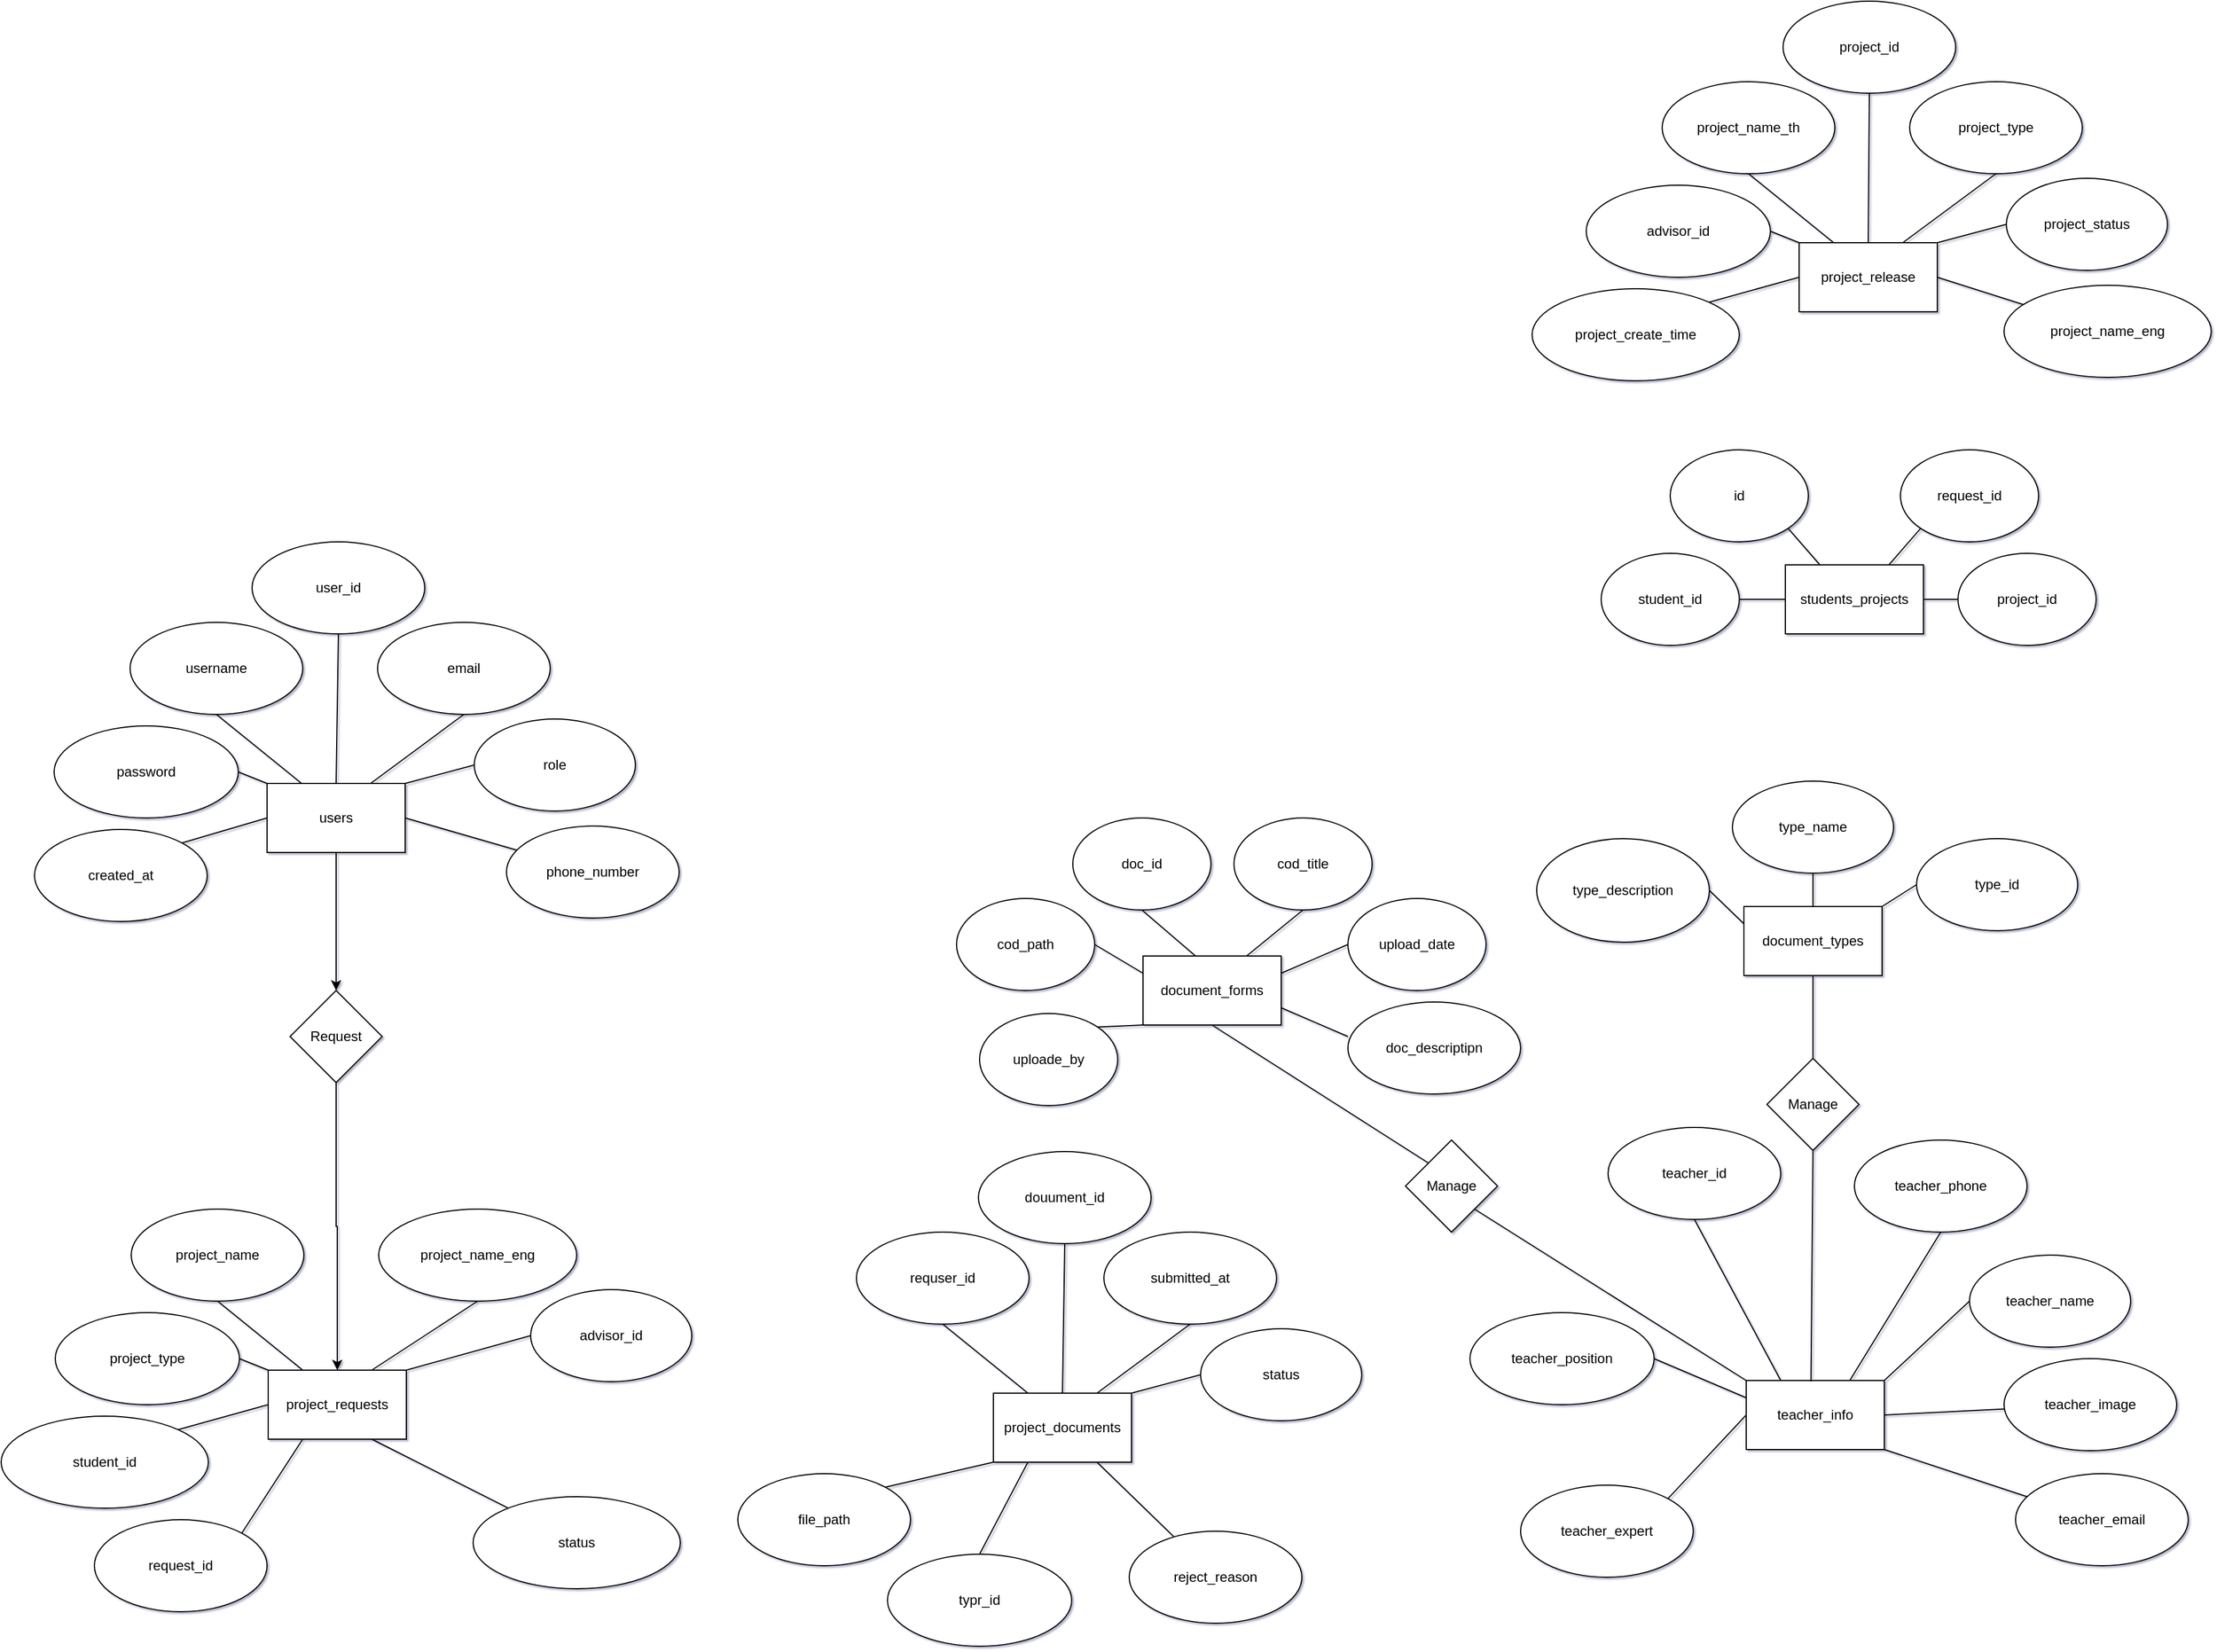<mxfile version="25.0.3">
  <diagram id="R2lEEEUBdFMjLlhIrx00" name="Page-1">
    <mxGraphModel dx="1867" dy="1242" grid="1" gridSize="10" guides="0" tooltips="1" connect="1" arrows="1" fold="1" page="0" pageScale="1" pageWidth="827" pageHeight="1169" math="0" shadow="1" extFonts="Permanent Marker^https://fonts.googleapis.com/css?family=Permanent+Marker">
      <root>
        <mxCell id="0" />
        <mxCell id="1" parent="0" />
        <mxCell id="ESzOXi0CgvDct79OvY_y-131" value="" style="edgeStyle=orthogonalEdgeStyle;rounded=0;orthogonalLoop=1;jettySize=auto;html=1;" edge="1" parent="1" source="ESzOXi0CgvDct79OvY_y-35" target="ESzOXi0CgvDct79OvY_y-130">
          <mxGeometry relative="1" as="geometry" />
        </mxCell>
        <mxCell id="ESzOXi0CgvDct79OvY_y-143" style="edgeStyle=orthogonalEdgeStyle;rounded=0;orthogonalLoop=1;jettySize=auto;html=1;exitX=0.5;exitY=1;exitDx=0;exitDy=0;entryX=0.5;entryY=0;entryDx=0;entryDy=0;" edge="1" parent="1" source="ESzOXi0CgvDct79OvY_y-130" target="ESzOXi0CgvDct79OvY_y-103">
          <mxGeometry relative="1" as="geometry" />
        </mxCell>
        <mxCell id="ESzOXi0CgvDct79OvY_y-130" value="Request" style="rhombus;whiteSpace=wrap;html=1;rounded=0;" vertex="1" parent="1">
          <mxGeometry x="521" y="1010" width="80" height="80" as="geometry" />
        </mxCell>
        <mxCell id="ESzOXi0CgvDct79OvY_y-134" value="" style="group" vertex="1" connectable="0" parent="1">
          <mxGeometry x="1604" y="828" width="470" height="170" as="geometry" />
        </mxCell>
        <mxCell id="ESzOXi0CgvDct79OvY_y-1" value="document_types" style="rounded=0;whiteSpace=wrap;" vertex="1" parent="ESzOXi0CgvDct79OvY_y-134">
          <mxGeometry x="180" y="109" width="120" height="60" as="geometry" />
        </mxCell>
        <mxCell id="ESzOXi0CgvDct79OvY_y-30" value="" style="rounded=0;orthogonalLoop=1;jettySize=auto;exitX=0;exitY=0.5;exitDx=0;exitDy=0;entryX=1;entryY=0;entryDx=0;entryDy=0;endArrow=none;endFill=0;" edge="1" parent="ESzOXi0CgvDct79OvY_y-134" source="ESzOXi0CgvDct79OvY_y-9" target="ESzOXi0CgvDct79OvY_y-1">
          <mxGeometry relative="1" as="geometry" />
        </mxCell>
        <mxCell id="ESzOXi0CgvDct79OvY_y-9" value="type_id" style="ellipse;whiteSpace=wrap;" vertex="1" parent="ESzOXi0CgvDct79OvY_y-134">
          <mxGeometry x="330" y="50" width="140" height="80" as="geometry" />
        </mxCell>
        <mxCell id="ESzOXi0CgvDct79OvY_y-29" value="" style="rounded=0;orthogonalLoop=1;jettySize=auto;exitX=0.5;exitY=1;exitDx=0;exitDy=0;entryX=0.5;entryY=0;entryDx=0;entryDy=0;endArrow=none;endFill=0;" edge="1" parent="ESzOXi0CgvDct79OvY_y-134" source="ESzOXi0CgvDct79OvY_y-10" target="ESzOXi0CgvDct79OvY_y-1">
          <mxGeometry relative="1" as="geometry" />
        </mxCell>
        <mxCell id="ESzOXi0CgvDct79OvY_y-10" value="type_name" style="ellipse;whiteSpace=wrap;" vertex="1" parent="ESzOXi0CgvDct79OvY_y-134">
          <mxGeometry x="170" width="140" height="80" as="geometry" />
        </mxCell>
        <mxCell id="ESzOXi0CgvDct79OvY_y-15" value="" style="rounded=0;orthogonalLoop=1;jettySize=auto;exitX=1;exitY=0.5;exitDx=0;exitDy=0;entryX=0;entryY=0.25;entryDx=0;entryDy=0;endArrow=none;endFill=0;" edge="1" parent="ESzOXi0CgvDct79OvY_y-134" source="ESzOXi0CgvDct79OvY_y-11" target="ESzOXi0CgvDct79OvY_y-1">
          <mxGeometry relative="1" as="geometry" />
        </mxCell>
        <mxCell id="ESzOXi0CgvDct79OvY_y-11" value="type_description" style="ellipse;whiteSpace=wrap;" vertex="1" parent="ESzOXi0CgvDct79OvY_y-134">
          <mxGeometry y="50" width="150" height="90" as="geometry" />
        </mxCell>
        <mxCell id="ESzOXi0CgvDct79OvY_y-135" value="" style="group" vertex="1" connectable="0" parent="1">
          <mxGeometry x="1596" y="1139" width="540" height="330" as="geometry" />
        </mxCell>
        <mxCell id="ESzOXi0CgvDct79OvY_y-27" value="" style="rounded=0;orthogonalLoop=1;jettySize=auto;exitX=1;exitY=0.5;exitDx=0;exitDy=0;endArrow=none;endFill=0;" edge="1" parent="ESzOXi0CgvDct79OvY_y-135" source="ESzOXi0CgvDct79OvY_y-2" target="ESzOXi0CgvDct79OvY_y-18">
          <mxGeometry relative="1" as="geometry" />
        </mxCell>
        <mxCell id="ESzOXi0CgvDct79OvY_y-2" value="teacher_info" style="rounded=0;whiteSpace=wrap;" vertex="1" parent="ESzOXi0CgvDct79OvY_y-135">
          <mxGeometry x="190" y="210" width="120" height="60" as="geometry" />
        </mxCell>
        <mxCell id="ESzOXi0CgvDct79OvY_y-31" value="" style="rounded=0;orthogonalLoop=1;jettySize=auto;exitX=0.5;exitY=1;exitDx=0;exitDy=0;entryX=0.75;entryY=0;entryDx=0;entryDy=0;endArrow=none;endFill=0;" edge="1" parent="ESzOXi0CgvDct79OvY_y-135" source="ESzOXi0CgvDct79OvY_y-12" target="ESzOXi0CgvDct79OvY_y-2">
          <mxGeometry relative="1" as="geometry" />
        </mxCell>
        <mxCell id="ESzOXi0CgvDct79OvY_y-12" value="teacher_phone" style="ellipse;whiteSpace=wrap;" vertex="1" parent="ESzOXi0CgvDct79OvY_y-135">
          <mxGeometry x="284" y="1" width="150" height="80" as="geometry" />
        </mxCell>
        <mxCell id="ESzOXi0CgvDct79OvY_y-25" value="" style="rounded=0;orthogonalLoop=1;jettySize=auto;exitX=0;exitY=0.5;exitDx=0;exitDy=0;entryX=1;entryY=0;entryDx=0;entryDy=0;endArrow=none;endFill=0;" edge="1" parent="ESzOXi0CgvDct79OvY_y-135" source="ESzOXi0CgvDct79OvY_y-17" target="ESzOXi0CgvDct79OvY_y-2">
          <mxGeometry relative="1" as="geometry" />
        </mxCell>
        <mxCell id="ESzOXi0CgvDct79OvY_y-17" value="teacher_name" style="ellipse;whiteSpace=wrap;" vertex="1" parent="ESzOXi0CgvDct79OvY_y-135">
          <mxGeometry x="384" y="101" width="140" height="80" as="geometry" />
        </mxCell>
        <mxCell id="ESzOXi0CgvDct79OvY_y-18" value="teacher_image" style="ellipse;whiteSpace=wrap;" vertex="1" parent="ESzOXi0CgvDct79OvY_y-135">
          <mxGeometry x="414" y="191" width="150" height="80" as="geometry" />
        </mxCell>
        <mxCell id="ESzOXi0CgvDct79OvY_y-23" value="" style="rounded=0;orthogonalLoop=1;jettySize=auto;exitX=1;exitY=0.5;exitDx=0;exitDy=0;entryX=0;entryY=0.25;entryDx=0;entryDy=0;endArrow=none;endFill=0;" edge="1" parent="ESzOXi0CgvDct79OvY_y-135" source="ESzOXi0CgvDct79OvY_y-19" target="ESzOXi0CgvDct79OvY_y-2">
          <mxGeometry relative="1" as="geometry" />
        </mxCell>
        <mxCell id="ESzOXi0CgvDct79OvY_y-19" value="teacher_position" style="ellipse;whiteSpace=wrap;" vertex="1" parent="ESzOXi0CgvDct79OvY_y-135">
          <mxGeometry x="-50" y="151" width="160" height="80" as="geometry" />
        </mxCell>
        <mxCell id="ESzOXi0CgvDct79OvY_y-26" value="" style="rounded=0;orthogonalLoop=1;jettySize=auto;exitX=1;exitY=0;exitDx=0;exitDy=0;entryX=0;entryY=0.5;entryDx=0;entryDy=0;endArrow=none;endFill=0;" edge="1" parent="ESzOXi0CgvDct79OvY_y-135" source="ESzOXi0CgvDct79OvY_y-20" target="ESzOXi0CgvDct79OvY_y-2">
          <mxGeometry relative="1" as="geometry" />
        </mxCell>
        <mxCell id="ESzOXi0CgvDct79OvY_y-20" value="teacher_expert" style="ellipse;whiteSpace=wrap;" vertex="1" parent="ESzOXi0CgvDct79OvY_y-135">
          <mxGeometry x="-6" y="301" width="150" height="80" as="geometry" />
        </mxCell>
        <mxCell id="ESzOXi0CgvDct79OvY_y-28" value="" style="rounded=0;orthogonalLoop=1;jettySize=auto;exitX=0.5;exitY=1;exitDx=0;exitDy=0;entryX=0.25;entryY=0;entryDx=0;entryDy=0;endArrow=none;endFill=0;" edge="1" parent="ESzOXi0CgvDct79OvY_y-135" source="ESzOXi0CgvDct79OvY_y-21" target="ESzOXi0CgvDct79OvY_y-2">
          <mxGeometry relative="1" as="geometry" />
        </mxCell>
        <mxCell id="ESzOXi0CgvDct79OvY_y-21" value="teacher_id" style="ellipse;whiteSpace=wrap;" vertex="1" parent="ESzOXi0CgvDct79OvY_y-135">
          <mxGeometry x="70" y="-10" width="150" height="80" as="geometry" />
        </mxCell>
        <mxCell id="ESzOXi0CgvDct79OvY_y-136" value="" style="group" vertex="1" connectable="0" parent="1">
          <mxGeometry x="1110" y="860" width="440" height="260" as="geometry" />
        </mxCell>
        <mxCell id="ESzOXi0CgvDct79OvY_y-51" value="document_forms" style="rounded=0;whiteSpace=wrap;" vertex="1" parent="ESzOXi0CgvDct79OvY_y-136">
          <mxGeometry x="152" y="120" width="120" height="60" as="geometry" />
        </mxCell>
        <mxCell id="ESzOXi0CgvDct79OvY_y-66" value="" style="rounded=0;orthogonalLoop=1;jettySize=auto;exitX=0.5;exitY=1;exitDx=0;exitDy=0;entryX=0.75;entryY=0;entryDx=0;entryDy=0;endArrow=none;endFill=0;" edge="1" parent="ESzOXi0CgvDct79OvY_y-136" source="ESzOXi0CgvDct79OvY_y-53" target="ESzOXi0CgvDct79OvY_y-51">
          <mxGeometry relative="1" as="geometry" />
        </mxCell>
        <mxCell id="ESzOXi0CgvDct79OvY_y-53" value="cod_title" style="ellipse;whiteSpace=wrap;" vertex="1" parent="ESzOXi0CgvDct79OvY_y-136">
          <mxGeometry x="231" width="120" height="80" as="geometry" />
        </mxCell>
        <mxCell id="ESzOXi0CgvDct79OvY_y-69" value="" style="rounded=0;orthogonalLoop=1;jettySize=auto;exitX=1;exitY=0;exitDx=0;exitDy=0;entryX=0;entryY=1;entryDx=0;entryDy=0;endArrow=none;endFill=0;" edge="1" parent="ESzOXi0CgvDct79OvY_y-136" source="ESzOXi0CgvDct79OvY_y-55" target="ESzOXi0CgvDct79OvY_y-51">
          <mxGeometry relative="1" as="geometry" />
        </mxCell>
        <mxCell id="ESzOXi0CgvDct79OvY_y-55" value="uploade_by" style="ellipse;whiteSpace=wrap;" vertex="1" parent="ESzOXi0CgvDct79OvY_y-136">
          <mxGeometry x="10" y="170" width="120" height="80" as="geometry" />
        </mxCell>
        <mxCell id="ESzOXi0CgvDct79OvY_y-70" value="" style="rounded=0;orthogonalLoop=1;jettySize=auto;entryX=1;entryY=0.75;entryDx=0;entryDy=0;endArrow=none;endFill=0;" edge="1" parent="ESzOXi0CgvDct79OvY_y-136" target="ESzOXi0CgvDct79OvY_y-51">
          <mxGeometry relative="1" as="geometry">
            <mxPoint x="330" y="190" as="sourcePoint" />
          </mxGeometry>
        </mxCell>
        <mxCell id="ESzOXi0CgvDct79OvY_y-57" value="doc_descriptipn" style="ellipse;whiteSpace=wrap;" vertex="1" parent="ESzOXi0CgvDct79OvY_y-136">
          <mxGeometry x="330" y="160" width="150" height="80" as="geometry" />
        </mxCell>
        <mxCell id="ESzOXi0CgvDct79OvY_y-67" value="" style="rounded=0;orthogonalLoop=1;jettySize=auto;exitX=1;exitY=0.5;exitDx=0;exitDy=0;entryX=0;entryY=0.25;entryDx=0;entryDy=0;endArrow=none;endFill=0;" edge="1" parent="ESzOXi0CgvDct79OvY_y-136" source="ESzOXi0CgvDct79OvY_y-58" target="ESzOXi0CgvDct79OvY_y-51">
          <mxGeometry relative="1" as="geometry" />
        </mxCell>
        <mxCell id="ESzOXi0CgvDct79OvY_y-58" value="cod_path" style="ellipse;whiteSpace=wrap;" vertex="1" parent="ESzOXi0CgvDct79OvY_y-136">
          <mxGeometry x="-10" y="70" width="120" height="80" as="geometry" />
        </mxCell>
        <mxCell id="ESzOXi0CgvDct79OvY_y-68" value="" style="rounded=0;orthogonalLoop=1;jettySize=auto;exitX=0;exitY=0.5;exitDx=0;exitDy=0;entryX=1;entryY=0.25;entryDx=0;entryDy=0;endArrow=none;endFill=0;" edge="1" parent="ESzOXi0CgvDct79OvY_y-136" source="ESzOXi0CgvDct79OvY_y-60" target="ESzOXi0CgvDct79OvY_y-51">
          <mxGeometry relative="1" as="geometry" />
        </mxCell>
        <mxCell id="ESzOXi0CgvDct79OvY_y-60" value="upload_date" style="ellipse;whiteSpace=wrap;" vertex="1" parent="ESzOXi0CgvDct79OvY_y-136">
          <mxGeometry x="330" y="70" width="120" height="80" as="geometry" />
        </mxCell>
        <mxCell id="ESzOXi0CgvDct79OvY_y-64" value="doc_id" style="ellipse;whiteSpace=wrap;" vertex="1" parent="ESzOXi0CgvDct79OvY_y-136">
          <mxGeometry x="91" width="120" height="80" as="geometry" />
        </mxCell>
        <mxCell id="ESzOXi0CgvDct79OvY_y-65" value="" style="rounded=0;orthogonalLoop=1;jettySize=auto;exitX=0.5;exitY=1;exitDx=0;exitDy=0;entryX=0.38;entryY=0;entryDx=0;entryDy=0;entryPerimeter=0;endArrow=none;endFill=0;" edge="1" parent="ESzOXi0CgvDct79OvY_y-136" source="ESzOXi0CgvDct79OvY_y-64" target="ESzOXi0CgvDct79OvY_y-51">
          <mxGeometry relative="1" as="geometry" />
        </mxCell>
        <mxCell id="ESzOXi0CgvDct79OvY_y-137" value="" style="group" vertex="1" connectable="0" parent="1">
          <mxGeometry x="299" y="620" width="560" height="330" as="geometry" />
        </mxCell>
        <mxCell id="ESzOXi0CgvDct79OvY_y-34" value="" style="rounded=0;orthogonalLoop=1;jettySize=auto;exitX=1;exitY=0.5;exitDx=0;exitDy=0;endArrow=none;endFill=0;" edge="1" parent="ESzOXi0CgvDct79OvY_y-137" source="ESzOXi0CgvDct79OvY_y-35" target="ESzOXi0CgvDct79OvY_y-42">
          <mxGeometry relative="1" as="geometry" />
        </mxCell>
        <mxCell id="ESzOXi0CgvDct79OvY_y-35" value="users" style="rounded=0;whiteSpace=wrap;" vertex="1" parent="ESzOXi0CgvDct79OvY_y-137">
          <mxGeometry x="202" y="210" width="120" height="60" as="geometry" />
        </mxCell>
        <mxCell id="ESzOXi0CgvDct79OvY_y-36" value="" style="rounded=0;orthogonalLoop=1;jettySize=auto;exitX=0.5;exitY=1;exitDx=0;exitDy=0;entryX=0.75;entryY=0;entryDx=0;entryDy=0;endArrow=none;endFill=0;" edge="1" parent="ESzOXi0CgvDct79OvY_y-137" source="ESzOXi0CgvDct79OvY_y-37" target="ESzOXi0CgvDct79OvY_y-35">
          <mxGeometry relative="1" as="geometry" />
        </mxCell>
        <mxCell id="ESzOXi0CgvDct79OvY_y-37" value="email" style="ellipse;whiteSpace=wrap;" vertex="1" parent="ESzOXi0CgvDct79OvY_y-137">
          <mxGeometry x="298" y="70" width="150" height="80" as="geometry" />
        </mxCell>
        <mxCell id="ESzOXi0CgvDct79OvY_y-38" value="" style="rounded=0;orthogonalLoop=1;jettySize=auto;exitX=0.5;exitY=1;exitDx=0;exitDy=0;entryX=0.25;entryY=0;entryDx=0;entryDy=0;endArrow=none;endFill=0;" edge="1" parent="ESzOXi0CgvDct79OvY_y-137" source="ESzOXi0CgvDct79OvY_y-39" target="ESzOXi0CgvDct79OvY_y-35">
          <mxGeometry relative="1" as="geometry" />
        </mxCell>
        <mxCell id="ESzOXi0CgvDct79OvY_y-39" value="username" style="ellipse;whiteSpace=wrap;" vertex="1" parent="ESzOXi0CgvDct79OvY_y-137">
          <mxGeometry x="83" y="70" width="150" height="80" as="geometry" />
        </mxCell>
        <mxCell id="ESzOXi0CgvDct79OvY_y-40" value="" style="rounded=0;orthogonalLoop=1;jettySize=auto;exitX=0;exitY=0.5;exitDx=0;exitDy=0;entryX=1;entryY=0;entryDx=0;entryDy=0;endArrow=none;endFill=0;" edge="1" parent="ESzOXi0CgvDct79OvY_y-137" source="ESzOXi0CgvDct79OvY_y-41" target="ESzOXi0CgvDct79OvY_y-35">
          <mxGeometry relative="1" as="geometry" />
        </mxCell>
        <mxCell id="ESzOXi0CgvDct79OvY_y-41" value="role" style="ellipse;whiteSpace=wrap;" vertex="1" parent="ESzOXi0CgvDct79OvY_y-137">
          <mxGeometry x="382" y="154" width="140" height="80" as="geometry" />
        </mxCell>
        <mxCell id="ESzOXi0CgvDct79OvY_y-42" value="phone_number" style="ellipse;whiteSpace=wrap;" vertex="1" parent="ESzOXi0CgvDct79OvY_y-137">
          <mxGeometry x="410" y="247" width="150" height="80" as="geometry" />
        </mxCell>
        <mxCell id="ESzOXi0CgvDct79OvY_y-43" value="" style="rounded=0;orthogonalLoop=1;jettySize=auto;exitX=1;exitY=0.5;exitDx=0;exitDy=0;entryX=0;entryY=0;entryDx=0;entryDy=0;endArrow=none;endFill=0;" edge="1" parent="ESzOXi0CgvDct79OvY_y-137" source="ESzOXi0CgvDct79OvY_y-44" target="ESzOXi0CgvDct79OvY_y-35">
          <mxGeometry relative="1" as="geometry" />
        </mxCell>
        <mxCell id="ESzOXi0CgvDct79OvY_y-44" value="password" style="ellipse;whiteSpace=wrap;" vertex="1" parent="ESzOXi0CgvDct79OvY_y-137">
          <mxGeometry x="17" y="160" width="160" height="80" as="geometry" />
        </mxCell>
        <mxCell id="ESzOXi0CgvDct79OvY_y-45" value="" style="rounded=0;orthogonalLoop=1;jettySize=auto;exitX=1;exitY=0;exitDx=0;exitDy=0;entryX=0;entryY=0.5;entryDx=0;entryDy=0;endArrow=none;endFill=0;" edge="1" parent="ESzOXi0CgvDct79OvY_y-137" source="ESzOXi0CgvDct79OvY_y-46" target="ESzOXi0CgvDct79OvY_y-35">
          <mxGeometry relative="1" as="geometry" />
        </mxCell>
        <mxCell id="ESzOXi0CgvDct79OvY_y-46" value="created_at" style="ellipse;whiteSpace=wrap;" vertex="1" parent="ESzOXi0CgvDct79OvY_y-137">
          <mxGeometry y="250" width="150" height="80" as="geometry" />
        </mxCell>
        <mxCell id="ESzOXi0CgvDct79OvY_y-47" value="" style="rounded=0;orthogonalLoop=1;jettySize=auto;exitX=0.5;exitY=1;exitDx=0;exitDy=0;entryX=0.5;entryY=0;entryDx=0;entryDy=0;endArrow=none;endFill=0;" edge="1" parent="ESzOXi0CgvDct79OvY_y-137" source="ESzOXi0CgvDct79OvY_y-48" target="ESzOXi0CgvDct79OvY_y-35">
          <mxGeometry relative="1" as="geometry" />
        </mxCell>
        <mxCell id="ESzOXi0CgvDct79OvY_y-48" value="user_id" style="ellipse;whiteSpace=wrap;" vertex="1" parent="ESzOXi0CgvDct79OvY_y-137">
          <mxGeometry x="189" width="150" height="80" as="geometry" />
        </mxCell>
        <mxCell id="ESzOXi0CgvDct79OvY_y-138" value="" style="group" vertex="1" connectable="0" parent="1">
          <mxGeometry x="930" y="1150" width="560" height="330" as="geometry" />
        </mxCell>
        <mxCell id="ESzOXi0CgvDct79OvY_y-72" value="project_documents" style="rounded=0;whiteSpace=wrap;" vertex="1" parent="ESzOXi0CgvDct79OvY_y-138">
          <mxGeometry x="202" y="210" width="120" height="60" as="geometry" />
        </mxCell>
        <mxCell id="ESzOXi0CgvDct79OvY_y-73" value="" style="rounded=0;orthogonalLoop=1;jettySize=auto;exitX=0.5;exitY=1;exitDx=0;exitDy=0;entryX=0.75;entryY=0;entryDx=0;entryDy=0;endArrow=none;endFill=0;" edge="1" parent="ESzOXi0CgvDct79OvY_y-138" source="ESzOXi0CgvDct79OvY_y-74" target="ESzOXi0CgvDct79OvY_y-72">
          <mxGeometry relative="1" as="geometry" />
        </mxCell>
        <mxCell id="ESzOXi0CgvDct79OvY_y-74" value="submitted_at" style="ellipse;whiteSpace=wrap;" vertex="1" parent="ESzOXi0CgvDct79OvY_y-138">
          <mxGeometry x="298" y="70" width="150" height="80" as="geometry" />
        </mxCell>
        <mxCell id="ESzOXi0CgvDct79OvY_y-75" value="" style="rounded=0;orthogonalLoop=1;jettySize=auto;exitX=0.5;exitY=1;exitDx=0;exitDy=0;entryX=0.25;entryY=0;entryDx=0;entryDy=0;endArrow=none;endFill=0;" edge="1" parent="ESzOXi0CgvDct79OvY_y-138" source="ESzOXi0CgvDct79OvY_y-76" target="ESzOXi0CgvDct79OvY_y-72">
          <mxGeometry relative="1" as="geometry" />
        </mxCell>
        <mxCell id="ESzOXi0CgvDct79OvY_y-76" value="requser_id" style="ellipse;whiteSpace=wrap;" vertex="1" parent="ESzOXi0CgvDct79OvY_y-138">
          <mxGeometry x="83" y="70" width="150" height="80" as="geometry" />
        </mxCell>
        <mxCell id="ESzOXi0CgvDct79OvY_y-77" value="" style="rounded=0;orthogonalLoop=1;jettySize=auto;exitX=0;exitY=0.5;exitDx=0;exitDy=0;entryX=1;entryY=0;entryDx=0;entryDy=0;endArrow=none;endFill=0;" edge="1" parent="ESzOXi0CgvDct79OvY_y-138" source="ESzOXi0CgvDct79OvY_y-78" target="ESzOXi0CgvDct79OvY_y-72">
          <mxGeometry relative="1" as="geometry" />
        </mxCell>
        <mxCell id="ESzOXi0CgvDct79OvY_y-78" value="status" style="ellipse;whiteSpace=wrap;" vertex="1" parent="ESzOXi0CgvDct79OvY_y-138">
          <mxGeometry x="382" y="154" width="140" height="80" as="geometry" />
        </mxCell>
        <mxCell id="ESzOXi0CgvDct79OvY_y-84" value="" style="rounded=0;orthogonalLoop=1;jettySize=auto;exitX=0.5;exitY=1;exitDx=0;exitDy=0;entryX=0.5;entryY=0;entryDx=0;entryDy=0;endArrow=none;endFill=0;" edge="1" parent="ESzOXi0CgvDct79OvY_y-138" source="ESzOXi0CgvDct79OvY_y-85" target="ESzOXi0CgvDct79OvY_y-72">
          <mxGeometry relative="1" as="geometry" />
        </mxCell>
        <mxCell id="ESzOXi0CgvDct79OvY_y-85" value="douument_id" style="ellipse;whiteSpace=wrap;" vertex="1" parent="ESzOXi0CgvDct79OvY_y-138">
          <mxGeometry x="189" width="150" height="80" as="geometry" />
        </mxCell>
        <mxCell id="ESzOXi0CgvDct79OvY_y-139" value="" style="group" vertex="1" connectable="0" parent="1">
          <mxGeometry x="1600" y="150" width="590" height="330" as="geometry" />
        </mxCell>
        <mxCell id="ESzOXi0CgvDct79OvY_y-86" value="" style="rounded=0;orthogonalLoop=1;jettySize=auto;exitX=1;exitY=0.5;exitDx=0;exitDy=0;endArrow=none;endFill=0;" edge="1" parent="ESzOXi0CgvDct79OvY_y-139" source="ESzOXi0CgvDct79OvY_y-87" target="ESzOXi0CgvDct79OvY_y-94">
          <mxGeometry relative="1" as="geometry" />
        </mxCell>
        <mxCell id="ESzOXi0CgvDct79OvY_y-87" value="project_release" style="rounded=0;whiteSpace=wrap;" vertex="1" parent="ESzOXi0CgvDct79OvY_y-139">
          <mxGeometry x="232" y="210" width="120" height="60" as="geometry" />
        </mxCell>
        <mxCell id="ESzOXi0CgvDct79OvY_y-88" value="" style="rounded=0;orthogonalLoop=1;jettySize=auto;exitX=0.5;exitY=1;exitDx=0;exitDy=0;entryX=0.75;entryY=0;entryDx=0;entryDy=0;endArrow=none;endFill=0;" edge="1" parent="ESzOXi0CgvDct79OvY_y-139" source="ESzOXi0CgvDct79OvY_y-89" target="ESzOXi0CgvDct79OvY_y-87">
          <mxGeometry relative="1" as="geometry" />
        </mxCell>
        <mxCell id="ESzOXi0CgvDct79OvY_y-89" value="project_type" style="ellipse;whiteSpace=wrap;" vertex="1" parent="ESzOXi0CgvDct79OvY_y-139">
          <mxGeometry x="328" y="70" width="150" height="80" as="geometry" />
        </mxCell>
        <mxCell id="ESzOXi0CgvDct79OvY_y-90" value="" style="rounded=0;orthogonalLoop=1;jettySize=auto;exitX=0.5;exitY=1;exitDx=0;exitDy=0;entryX=0.25;entryY=0;entryDx=0;entryDy=0;endArrow=none;endFill=0;" edge="1" parent="ESzOXi0CgvDct79OvY_y-139" source="ESzOXi0CgvDct79OvY_y-91" target="ESzOXi0CgvDct79OvY_y-87">
          <mxGeometry relative="1" as="geometry" />
        </mxCell>
        <mxCell id="ESzOXi0CgvDct79OvY_y-91" value="project_name_th" style="ellipse;whiteSpace=wrap;" vertex="1" parent="ESzOXi0CgvDct79OvY_y-139">
          <mxGeometry x="113" y="70" width="150" height="80" as="geometry" />
        </mxCell>
        <mxCell id="ESzOXi0CgvDct79OvY_y-92" value="" style="rounded=0;orthogonalLoop=1;jettySize=auto;exitX=0;exitY=0.5;exitDx=0;exitDy=0;entryX=1;entryY=0;entryDx=0;entryDy=0;endArrow=none;endFill=0;" edge="1" parent="ESzOXi0CgvDct79OvY_y-139" source="ESzOXi0CgvDct79OvY_y-93" target="ESzOXi0CgvDct79OvY_y-87">
          <mxGeometry relative="1" as="geometry" />
        </mxCell>
        <mxCell id="ESzOXi0CgvDct79OvY_y-93" value="project_status" style="ellipse;whiteSpace=wrap;" vertex="1" parent="ESzOXi0CgvDct79OvY_y-139">
          <mxGeometry x="412" y="154" width="140" height="80" as="geometry" />
        </mxCell>
        <mxCell id="ESzOXi0CgvDct79OvY_y-94" value="project_name_eng" style="ellipse;whiteSpace=wrap;" vertex="1" parent="ESzOXi0CgvDct79OvY_y-139">
          <mxGeometry x="410" y="247" width="180" height="80" as="geometry" />
        </mxCell>
        <mxCell id="ESzOXi0CgvDct79OvY_y-95" value="" style="rounded=0;orthogonalLoop=1;jettySize=auto;exitX=1;exitY=0.5;exitDx=0;exitDy=0;entryX=0;entryY=0;entryDx=0;entryDy=0;endArrow=none;endFill=0;" edge="1" parent="ESzOXi0CgvDct79OvY_y-139" source="ESzOXi0CgvDct79OvY_y-96" target="ESzOXi0CgvDct79OvY_y-87">
          <mxGeometry relative="1" as="geometry" />
        </mxCell>
        <mxCell id="ESzOXi0CgvDct79OvY_y-96" value="advisor_id" style="ellipse;whiteSpace=wrap;" vertex="1" parent="ESzOXi0CgvDct79OvY_y-139">
          <mxGeometry x="47" y="160" width="160" height="80" as="geometry" />
        </mxCell>
        <mxCell id="ESzOXi0CgvDct79OvY_y-97" value="" style="rounded=0;orthogonalLoop=1;jettySize=auto;exitX=1;exitY=0;exitDx=0;exitDy=0;entryX=0;entryY=0.5;entryDx=0;entryDy=0;endArrow=none;endFill=0;" edge="1" parent="ESzOXi0CgvDct79OvY_y-139" source="ESzOXi0CgvDct79OvY_y-98" target="ESzOXi0CgvDct79OvY_y-87">
          <mxGeometry relative="1" as="geometry" />
        </mxCell>
        <mxCell id="ESzOXi0CgvDct79OvY_y-98" value="project_create_time" style="ellipse;whiteSpace=wrap;" vertex="1" parent="ESzOXi0CgvDct79OvY_y-139">
          <mxGeometry y="250" width="180" height="80" as="geometry" />
        </mxCell>
        <mxCell id="ESzOXi0CgvDct79OvY_y-99" value="" style="rounded=0;orthogonalLoop=1;jettySize=auto;exitX=0.5;exitY=1;exitDx=0;exitDy=0;entryX=0.5;entryY=0;entryDx=0;entryDy=0;endArrow=none;endFill=0;" edge="1" parent="ESzOXi0CgvDct79OvY_y-139" source="ESzOXi0CgvDct79OvY_y-100" target="ESzOXi0CgvDct79OvY_y-87">
          <mxGeometry relative="1" as="geometry" />
        </mxCell>
        <mxCell id="ESzOXi0CgvDct79OvY_y-100" value="project_id" style="ellipse;whiteSpace=wrap;" vertex="1" parent="ESzOXi0CgvDct79OvY_y-139">
          <mxGeometry x="218" width="150" height="80" as="geometry" />
        </mxCell>
        <mxCell id="ESzOXi0CgvDct79OvY_y-140" value="" style="group" vertex="1" connectable="0" parent="1">
          <mxGeometry x="1660" y="540" width="430" height="170" as="geometry" />
        </mxCell>
        <mxCell id="ESzOXi0CgvDct79OvY_y-8" value="students_projects" style="rounded=0;whiteSpace=wrap;" vertex="1" parent="ESzOXi0CgvDct79OvY_y-140">
          <mxGeometry x="160" y="100" width="120" height="60" as="geometry" />
        </mxCell>
        <mxCell id="ESzOXi0CgvDct79OvY_y-129" value="" style="rounded=0;orthogonalLoop=1;jettySize=auto;exitX=1;exitY=1;exitDx=0;exitDy=0;entryX=0.25;entryY=0;entryDx=0;entryDy=0;endArrow=none;endFill=0;" edge="1" parent="ESzOXi0CgvDct79OvY_y-140" source="ESzOXi0CgvDct79OvY_y-117" target="ESzOXi0CgvDct79OvY_y-8">
          <mxGeometry relative="1" as="geometry" />
        </mxCell>
        <mxCell id="ESzOXi0CgvDct79OvY_y-117" value="id" style="ellipse;whiteSpace=wrap;" vertex="1" parent="ESzOXi0CgvDct79OvY_y-140">
          <mxGeometry x="60" width="120" height="80" as="geometry" />
        </mxCell>
        <mxCell id="ESzOXi0CgvDct79OvY_y-126" value="" style="rounded=0;orthogonalLoop=1;jettySize=auto;exitX=0;exitY=1;exitDx=0;exitDy=0;entryX=0.75;entryY=0;entryDx=0;entryDy=0;endArrow=none;endFill=0;" edge="1" parent="ESzOXi0CgvDct79OvY_y-140" source="ESzOXi0CgvDct79OvY_y-118" target="ESzOXi0CgvDct79OvY_y-8">
          <mxGeometry relative="1" as="geometry" />
        </mxCell>
        <mxCell id="ESzOXi0CgvDct79OvY_y-118" value="request_id" style="ellipse;whiteSpace=wrap;" vertex="1" parent="ESzOXi0CgvDct79OvY_y-140">
          <mxGeometry x="260" width="120" height="80" as="geometry" />
        </mxCell>
        <mxCell id="ESzOXi0CgvDct79OvY_y-128" value="" style="rounded=0;orthogonalLoop=1;jettySize=auto;exitX=1;exitY=0.5;exitDx=0;exitDy=0;entryX=0;entryY=0.5;entryDx=0;entryDy=0;endArrow=none;endFill=0;" edge="1" parent="ESzOXi0CgvDct79OvY_y-140" source="ESzOXi0CgvDct79OvY_y-119" target="ESzOXi0CgvDct79OvY_y-8">
          <mxGeometry relative="1" as="geometry" />
        </mxCell>
        <mxCell id="ESzOXi0CgvDct79OvY_y-119" value="student_id" style="ellipse;whiteSpace=wrap;" vertex="1" parent="ESzOXi0CgvDct79OvY_y-140">
          <mxGeometry y="90" width="120" height="80" as="geometry" />
        </mxCell>
        <mxCell id="ESzOXi0CgvDct79OvY_y-124" value="" style="rounded=0;orthogonalLoop=1;jettySize=auto;exitX=0;exitY=0.5;exitDx=0;exitDy=0;endArrow=none;endFill=0;" edge="1" parent="ESzOXi0CgvDct79OvY_y-140" source="ESzOXi0CgvDct79OvY_y-120" target="ESzOXi0CgvDct79OvY_y-8">
          <mxGeometry relative="1" as="geometry" />
        </mxCell>
        <mxCell id="ESzOXi0CgvDct79OvY_y-120" value="project_id" style="ellipse;whiteSpace=wrap;" vertex="1" parent="ESzOXi0CgvDct79OvY_y-140">
          <mxGeometry x="310" y="90" width="120" height="80" as="geometry" />
        </mxCell>
        <mxCell id="ESzOXi0CgvDct79OvY_y-141" value="" style="group" vertex="1" connectable="0" parent="1">
          <mxGeometry x="270" y="1200" width="590" height="350" as="geometry" />
        </mxCell>
        <mxCell id="ESzOXi0CgvDct79OvY_y-102" value="" style="rounded=0;orthogonalLoop=1;jettySize=auto;exitX=0.75;exitY=1;exitDx=0;exitDy=0;endArrow=none;endFill=0;" edge="1" parent="ESzOXi0CgvDct79OvY_y-141" source="ESzOXi0CgvDct79OvY_y-103" target="ESzOXi0CgvDct79OvY_y-110">
          <mxGeometry relative="1" as="geometry" />
        </mxCell>
        <mxCell id="ESzOXi0CgvDct79OvY_y-103" value="project_requests" style="rounded=0;whiteSpace=wrap;container=0;" vertex="1" parent="ESzOXi0CgvDct79OvY_y-141">
          <mxGeometry x="232" y="140" width="120" height="60" as="geometry" />
        </mxCell>
        <mxCell id="ESzOXi0CgvDct79OvY_y-104" value="" style="rounded=0;orthogonalLoop=1;jettySize=auto;exitX=0.5;exitY=1;exitDx=0;exitDy=0;entryX=0.75;entryY=0;entryDx=0;entryDy=0;endArrow=none;endFill=0;" edge="1" parent="ESzOXi0CgvDct79OvY_y-141" source="ESzOXi0CgvDct79OvY_y-105" target="ESzOXi0CgvDct79OvY_y-103">
          <mxGeometry relative="1" as="geometry" />
        </mxCell>
        <mxCell id="ESzOXi0CgvDct79OvY_y-105" value="project_name_eng" style="ellipse;whiteSpace=wrap;container=0;" vertex="1" parent="ESzOXi0CgvDct79OvY_y-141">
          <mxGeometry x="328" width="172" height="80" as="geometry" />
        </mxCell>
        <mxCell id="ESzOXi0CgvDct79OvY_y-106" value="" style="rounded=0;orthogonalLoop=1;jettySize=auto;exitX=0.5;exitY=1;exitDx=0;exitDy=0;entryX=0.25;entryY=0;entryDx=0;entryDy=0;endArrow=none;endFill=0;" edge="1" parent="ESzOXi0CgvDct79OvY_y-141" source="ESzOXi0CgvDct79OvY_y-107" target="ESzOXi0CgvDct79OvY_y-103">
          <mxGeometry relative="1" as="geometry" />
        </mxCell>
        <mxCell id="ESzOXi0CgvDct79OvY_y-107" value="project_name" style="ellipse;whiteSpace=wrap;container=0;" vertex="1" parent="ESzOXi0CgvDct79OvY_y-141">
          <mxGeometry x="113" width="150" height="80" as="geometry" />
        </mxCell>
        <mxCell id="ESzOXi0CgvDct79OvY_y-108" value="" style="rounded=0;orthogonalLoop=1;jettySize=auto;exitX=0;exitY=0.5;exitDx=0;exitDy=0;entryX=1;entryY=0;entryDx=0;entryDy=0;endArrow=none;endFill=0;" edge="1" parent="ESzOXi0CgvDct79OvY_y-141" source="ESzOXi0CgvDct79OvY_y-109" target="ESzOXi0CgvDct79OvY_y-103">
          <mxGeometry relative="1" as="geometry" />
        </mxCell>
        <mxCell id="ESzOXi0CgvDct79OvY_y-109" value="advisor_id" style="ellipse;whiteSpace=wrap;container=0;" vertex="1" parent="ESzOXi0CgvDct79OvY_y-141">
          <mxGeometry x="460" y="70" width="140" height="80" as="geometry" />
        </mxCell>
        <mxCell id="ESzOXi0CgvDct79OvY_y-110" value="status" style="ellipse;whiteSpace=wrap;container=0;" vertex="1" parent="ESzOXi0CgvDct79OvY_y-141">
          <mxGeometry x="410" y="250" width="180" height="80" as="geometry" />
        </mxCell>
        <mxCell id="ESzOXi0CgvDct79OvY_y-111" value="" style="rounded=0;orthogonalLoop=1;jettySize=auto;exitX=1;exitY=0.5;exitDx=0;exitDy=0;entryX=0;entryY=0;entryDx=0;entryDy=0;endArrow=none;endFill=0;" edge="1" parent="ESzOXi0CgvDct79OvY_y-141" source="ESzOXi0CgvDct79OvY_y-112" target="ESzOXi0CgvDct79OvY_y-103">
          <mxGeometry relative="1" as="geometry" />
        </mxCell>
        <mxCell id="ESzOXi0CgvDct79OvY_y-112" value="project_type" style="ellipse;whiteSpace=wrap;container=0;" vertex="1" parent="ESzOXi0CgvDct79OvY_y-141">
          <mxGeometry x="47" y="90" width="160" height="80" as="geometry" />
        </mxCell>
        <mxCell id="ESzOXi0CgvDct79OvY_y-113" value="" style="rounded=0;orthogonalLoop=1;jettySize=auto;exitX=1;exitY=0;exitDx=0;exitDy=0;entryX=0;entryY=0.5;entryDx=0;entryDy=0;endArrow=none;endFill=0;" edge="1" parent="ESzOXi0CgvDct79OvY_y-141" source="ESzOXi0CgvDct79OvY_y-114" target="ESzOXi0CgvDct79OvY_y-103">
          <mxGeometry relative="1" as="geometry" />
        </mxCell>
        <mxCell id="ESzOXi0CgvDct79OvY_y-114" value="student_id" style="ellipse;whiteSpace=wrap;container=0;" vertex="1" parent="ESzOXi0CgvDct79OvY_y-141">
          <mxGeometry y="180" width="180" height="80" as="geometry" />
        </mxCell>
        <mxCell id="ESzOXi0CgvDct79OvY_y-115" value="" style="rounded=0;orthogonalLoop=1;jettySize=auto;exitX=1;exitY=0;exitDx=0;exitDy=0;endArrow=none;endFill=0;entryX=0.25;entryY=1;entryDx=0;entryDy=0;" edge="1" parent="ESzOXi0CgvDct79OvY_y-141" source="ESzOXi0CgvDct79OvY_y-116" target="ESzOXi0CgvDct79OvY_y-103">
          <mxGeometry relative="1" as="geometry">
            <mxPoint x="292" y="200" as="targetPoint" />
          </mxGeometry>
        </mxCell>
        <mxCell id="ESzOXi0CgvDct79OvY_y-116" value="request_id" style="ellipse;whiteSpace=wrap;container=0;" vertex="1" parent="ESzOXi0CgvDct79OvY_y-141">
          <mxGeometry x="81" y="270" width="150" height="80" as="geometry" />
        </mxCell>
        <mxCell id="ESzOXi0CgvDct79OvY_y-152" style="rounded=0;orthogonalLoop=1;jettySize=auto;html=1;exitX=0.5;exitY=1;exitDx=0;exitDy=0;entryX=0.469;entryY=0.015;entryDx=0;entryDy=0;endArrow=none;endFill=0;entryPerimeter=0;" edge="1" parent="1" source="ESzOXi0CgvDct79OvY_y-147" target="ESzOXi0CgvDct79OvY_y-2">
          <mxGeometry relative="1" as="geometry" />
        </mxCell>
        <mxCell id="ESzOXi0CgvDct79OvY_y-147" value="Manage" style="rhombus;whiteSpace=wrap;html=1;rounded=0;" vertex="1" parent="1">
          <mxGeometry x="1804" y="1069" width="80" height="80" as="geometry" />
        </mxCell>
        <mxCell id="ESzOXi0CgvDct79OvY_y-148" style="edgeStyle=orthogonalEdgeStyle;rounded=0;orthogonalLoop=1;jettySize=auto;html=1;exitX=0.5;exitY=1;exitDx=0;exitDy=0;entryX=0.5;entryY=0;entryDx=0;entryDy=0;endArrow=none;endFill=0;" edge="1" parent="1" source="ESzOXi0CgvDct79OvY_y-1" target="ESzOXi0CgvDct79OvY_y-147">
          <mxGeometry relative="1" as="geometry" />
        </mxCell>
        <mxCell id="ESzOXi0CgvDct79OvY_y-16" value="teacher_email" style="ellipse;whiteSpace=wrap;" vertex="1" parent="1">
          <mxGeometry x="2020" y="1430" width="150" height="80" as="geometry" />
        </mxCell>
        <mxCell id="ESzOXi0CgvDct79OvY_y-32" value="" style="rounded=0;orthogonalLoop=1;jettySize=auto;endArrow=none;endFill=0;entryX=1;entryY=1;entryDx=0;entryDy=0;" edge="1" parent="1" target="ESzOXi0CgvDct79OvY_y-2">
          <mxGeometry relative="1" as="geometry">
            <mxPoint x="2030" y="1450" as="sourcePoint" />
            <mxPoint x="1786" y="1349" as="targetPoint" />
          </mxGeometry>
        </mxCell>
        <mxCell id="ESzOXi0CgvDct79OvY_y-150" style="rounded=0;orthogonalLoop=1;jettySize=auto;html=1;exitX=1;exitY=1;exitDx=0;exitDy=0;entryX=0;entryY=0;entryDx=0;entryDy=0;endArrow=none;endFill=0;" edge="1" parent="1" source="ESzOXi0CgvDct79OvY_y-149" target="ESzOXi0CgvDct79OvY_y-2">
          <mxGeometry relative="1" as="geometry" />
        </mxCell>
        <mxCell id="ESzOXi0CgvDct79OvY_y-151" style="rounded=0;orthogonalLoop=1;jettySize=auto;html=1;exitX=0;exitY=0;exitDx=0;exitDy=0;entryX=0.5;entryY=1;entryDx=0;entryDy=0;endArrow=none;endFill=0;" edge="1" parent="1" source="ESzOXi0CgvDct79OvY_y-149" target="ESzOXi0CgvDct79OvY_y-51">
          <mxGeometry relative="1" as="geometry" />
        </mxCell>
        <mxCell id="ESzOXi0CgvDct79OvY_y-149" value="Manage" style="rhombus;whiteSpace=wrap;html=1;rounded=0;" vertex="1" parent="1">
          <mxGeometry x="1490" y="1140" width="80" height="80" as="geometry" />
        </mxCell>
        <mxCell id="ESzOXi0CgvDct79OvY_y-81" value="typr_id" style="ellipse;whiteSpace=wrap;" vertex="1" parent="1">
          <mxGeometry x="1040" y="1500" width="160" height="80" as="geometry" />
        </mxCell>
        <mxCell id="ESzOXi0CgvDct79OvY_y-80" value="" style="rounded=0;orthogonalLoop=1;jettySize=auto;exitX=0.5;exitY=0;exitDx=0;exitDy=0;entryX=0.25;entryY=1;entryDx=0;entryDy=0;endArrow=none;endFill=0;" edge="1" parent="1" source="ESzOXi0CgvDct79OvY_y-81" target="ESzOXi0CgvDct79OvY_y-72">
          <mxGeometry relative="1" as="geometry" />
        </mxCell>
        <mxCell id="ESzOXi0CgvDct79OvY_y-79" value="reject_reason" style="ellipse;whiteSpace=wrap;" vertex="1" parent="1">
          <mxGeometry x="1250" y="1480" width="150" height="80" as="geometry" />
        </mxCell>
        <mxCell id="ESzOXi0CgvDct79OvY_y-71" value="" style="rounded=0;orthogonalLoop=1;jettySize=auto;exitX=0.75;exitY=1;exitDx=0;exitDy=0;endArrow=none;endFill=0;" edge="1" parent="1" source="ESzOXi0CgvDct79OvY_y-72" target="ESzOXi0CgvDct79OvY_y-79">
          <mxGeometry relative="1" as="geometry" />
        </mxCell>
        <mxCell id="ESzOXi0CgvDct79OvY_y-83" value="file_path" style="ellipse;whiteSpace=wrap;" vertex="1" parent="1">
          <mxGeometry x="910" y="1430" width="150" height="80" as="geometry" />
        </mxCell>
        <mxCell id="ESzOXi0CgvDct79OvY_y-82" value="" style="rounded=0;orthogonalLoop=1;jettySize=auto;exitX=1;exitY=0;exitDx=0;exitDy=0;entryX=0;entryY=1;entryDx=0;entryDy=0;endArrow=none;endFill=0;" edge="1" parent="1" source="ESzOXi0CgvDct79OvY_y-83" target="ESzOXi0CgvDct79OvY_y-72">
          <mxGeometry relative="1" as="geometry" />
        </mxCell>
      </root>
    </mxGraphModel>
  </diagram>
</mxfile>
